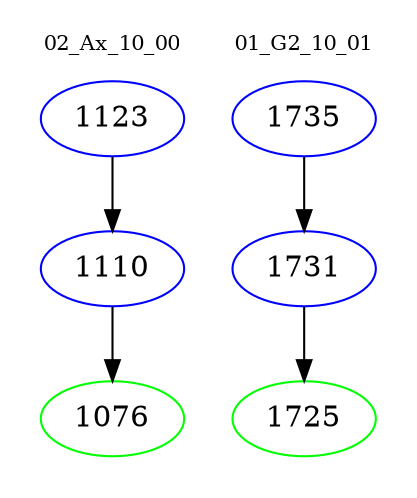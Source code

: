 digraph{
subgraph cluster_0 {
color = white
label = "02_Ax_10_00";
fontsize=10;
T0_1123 [label="1123", color="blue"]
T0_1123 -> T0_1110 [color="black"]
T0_1110 [label="1110", color="blue"]
T0_1110 -> T0_1076 [color="black"]
T0_1076 [label="1076", color="green"]
}
subgraph cluster_1 {
color = white
label = "01_G2_10_01";
fontsize=10;
T1_1735 [label="1735", color="blue"]
T1_1735 -> T1_1731 [color="black"]
T1_1731 [label="1731", color="blue"]
T1_1731 -> T1_1725 [color="black"]
T1_1725 [label="1725", color="green"]
}
}
